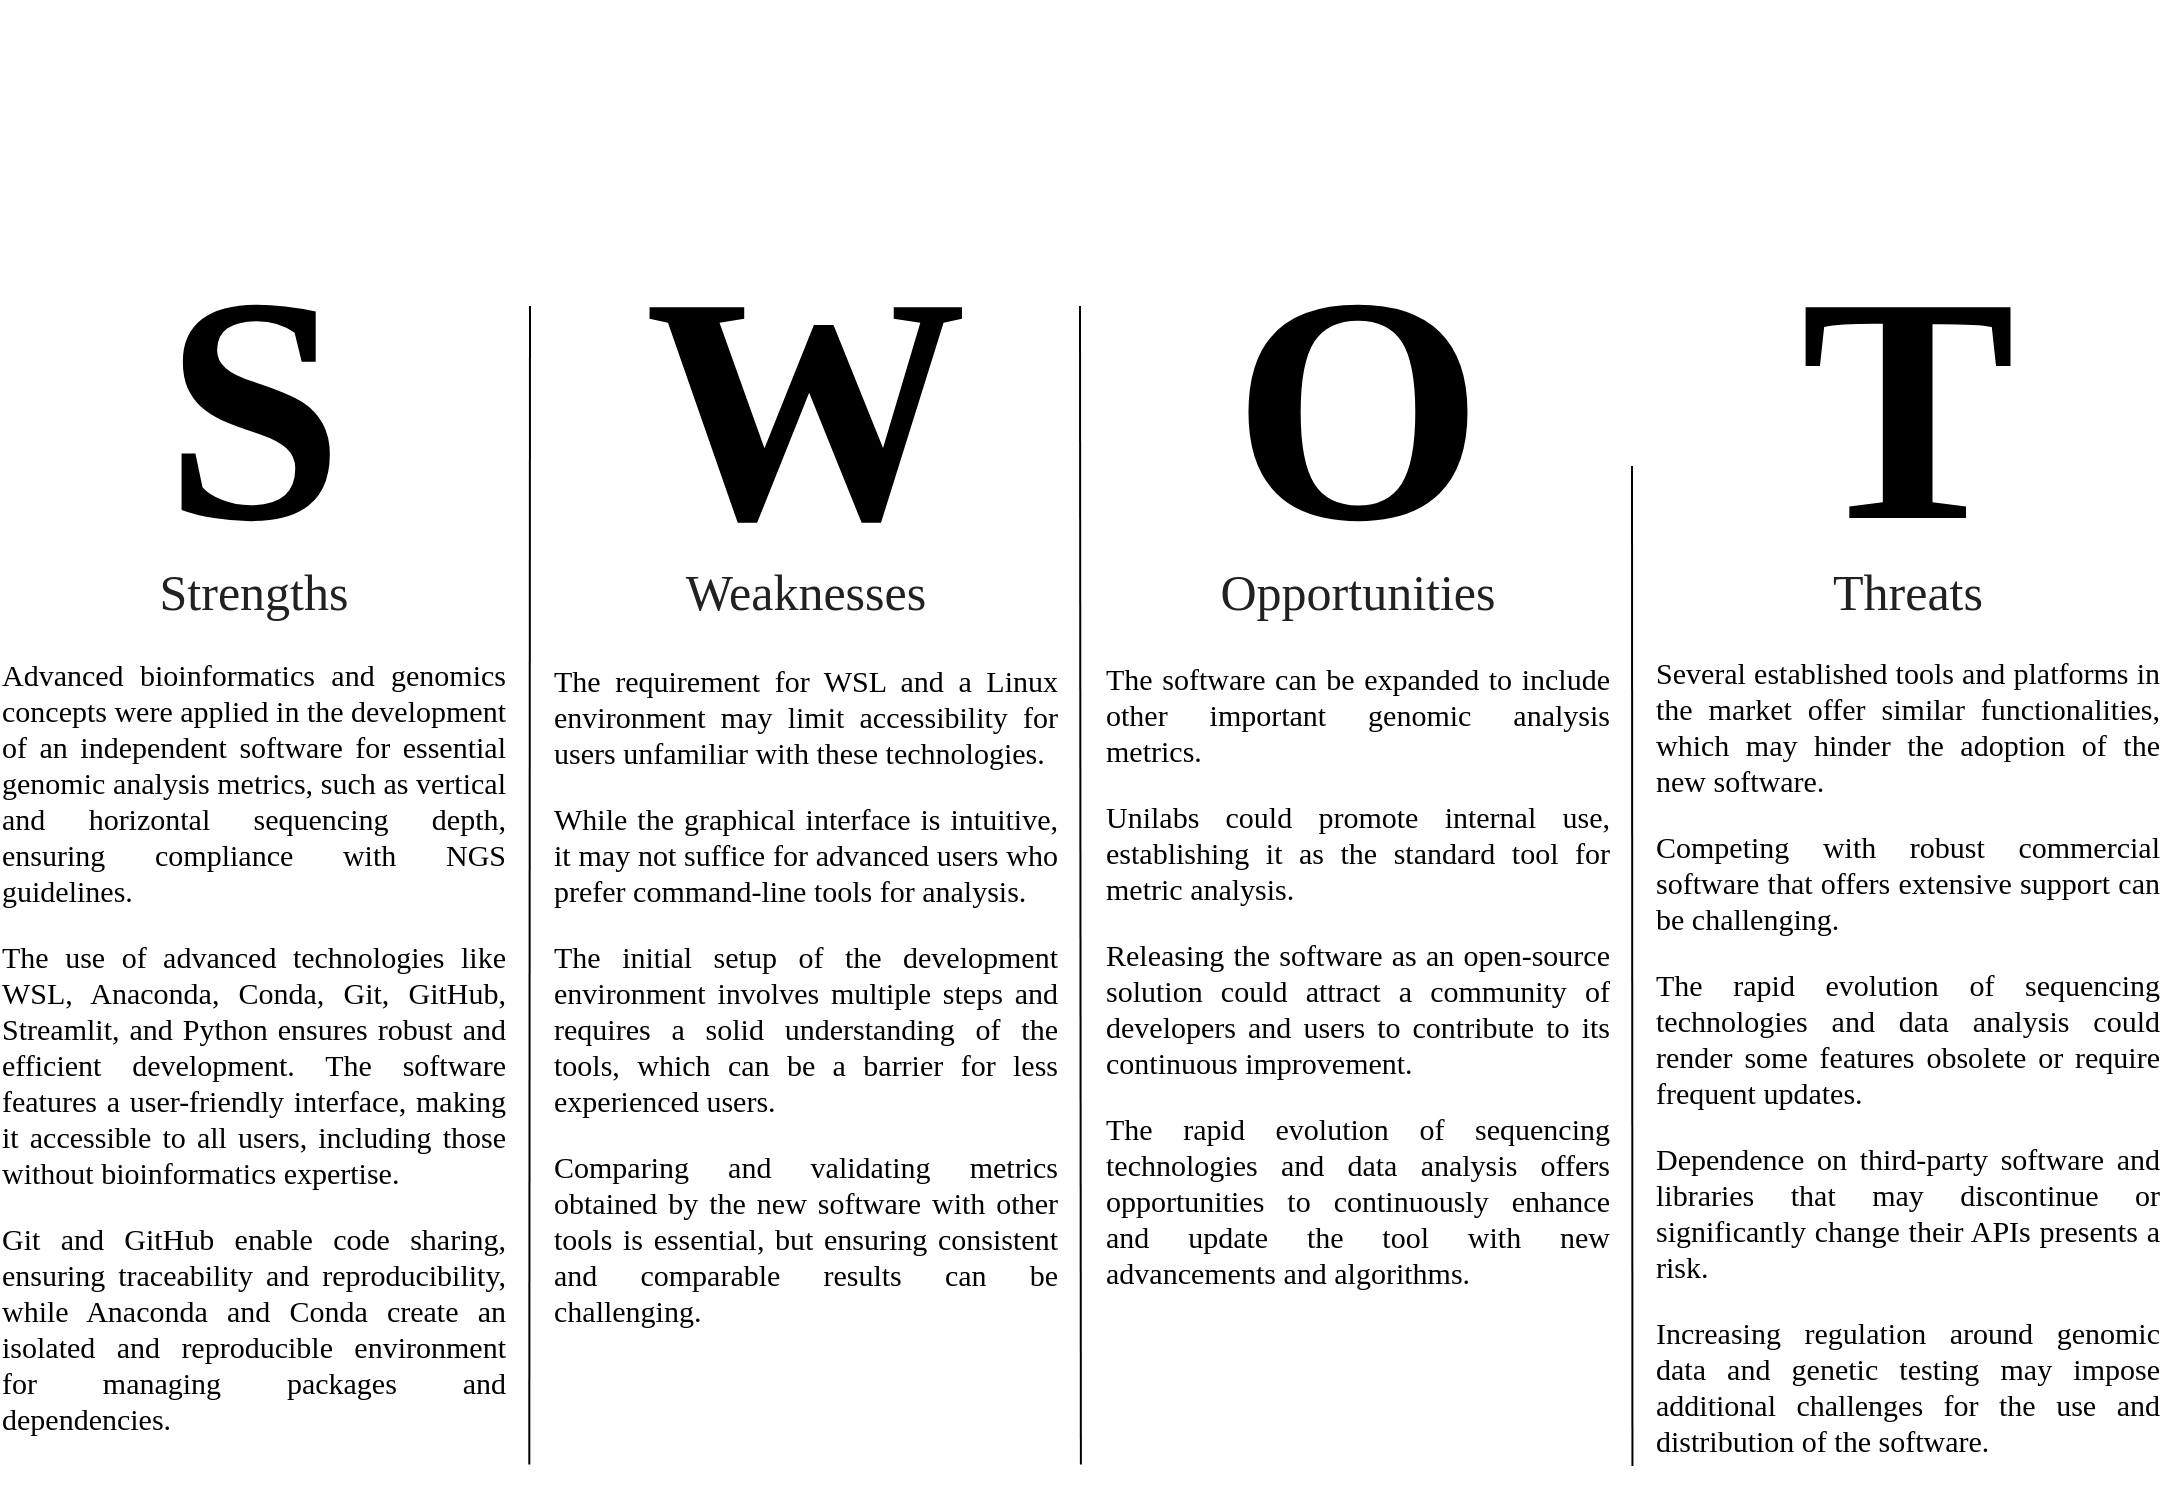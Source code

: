 <mxfile version="24.7.10">
  <diagram name="Página-1" id="E6b4N6jzIni9F3t4hAKb">
    <mxGraphModel dx="1434" dy="746" grid="1" gridSize="10" guides="1" tooltips="1" connect="1" arrows="1" fold="1" page="1" pageScale="1" pageWidth="827" pageHeight="1169" math="0" shadow="0">
      <root>
        <mxCell id="0" />
        <mxCell id="1" parent="0" />
        <mxCell id="xOtQciatTyw8spUs43n7-1" value="&lt;h1 style=&quot;font-size: 161px;&quot;&gt;&lt;font style=&quot;font-size: 161px;&quot;&gt;S&lt;/font&gt;&lt;/h1&gt;" style="rounded=0;whiteSpace=wrap;html=1;hachureGap=4;fontFamily=Computer Modern;fontSize=161;strokeColor=none;container=0;" parent="1" vertex="1">
          <mxGeometry x="10" y="214" width="249.518" height="156" as="geometry" />
        </mxCell>
        <mxCell id="KC3im3dRJgJjoo-SBNaT-9" value="&lt;p style=&quot;text-align: justify; font-size: 15px;&quot;&gt;&lt;font style=&quot;font-size: 15px;&quot;&gt;&lt;span style=&quot;font-size: 15px;&quot;&gt;Advanced bioinformatics and genomics concepts were applied in the development of an independent software for essential genomic analysis metrics, such as vertical and horizontal sequencing depth, ensuring compliance with NGS guidelines.&lt;/span&gt;&lt;/font&gt;&lt;/p&gt;&lt;p style=&quot;text-align: justify; font-size: 15px;&quot;&gt;&lt;span style=&quot;font-size: 15px; background-color: initial;&quot;&gt;The use of advanced technologies like WSL, Anaconda, Conda, Git, GitHub, Streamlit, and Python ensures robust and efficient development. The software features a user-friendly interface, making it accessible to all users, including those without bioinformatics expertise.&lt;/span&gt;&lt;br style=&quot;font-size: 15px;&quot;&gt;&lt;/p&gt;&lt;p style=&quot;text-align: justify; font-size: 15px;&quot;&gt;&lt;span style=&quot;font-size: 15px; background-color: initial;&quot;&gt;Git and GitHub enable code sharing, ensuring traceability and reproducibility, while Anaconda and Conda create an isolated and reproducible environment for managing packages and dependencies.&lt;/span&gt;&lt;br style=&quot;font-size: 15px;&quot;&gt;&lt;/p&gt;" style="rounded=0;html=1;hachureGap=4;fontFamily=Computer Modern;strokeColor=none;container=0;fontSize=15;whiteSpace=wrap;horizontal=1;spacing=0;" vertex="1" parent="1">
          <mxGeometry x="10" y="410" width="249.52" height="400" as="geometry" />
        </mxCell>
        <mxCell id="KC3im3dRJgJjoo-SBNaT-17" value="&lt;h1 style=&quot;font-size: 161px;&quot;&gt;&lt;font style=&quot;font-size: 161px;&quot;&gt;W&lt;/font&gt;&lt;/h1&gt;" style="rounded=0;whiteSpace=wrap;html=1;hachureGap=4;fontFamily=Computer Modern;fontSize=161;strokeColor=none;container=0;" vertex="1" parent="1">
          <mxGeometry x="285.783" y="214" width="249.518" height="156" as="geometry" />
        </mxCell>
        <mxCell id="KC3im3dRJgJjoo-SBNaT-20" value="&lt;p style=&quot;text-align: justify; font-size: 15px;&quot;&gt;&lt;span style=&quot;font-size: 15px;&quot;&gt;&lt;font style=&quot;font-size: 15px;&quot;&gt;The requirement for WSL and a Linux environment may limit accessibility for users unfamiliar with these technologies.&lt;/font&gt;&lt;/span&gt;&lt;/p&gt;&lt;p style=&quot;text-align: justify; font-size: 15px;&quot;&gt;&lt;font style=&quot;font-size: 15px;&quot;&gt;&lt;span style=&quot;font-size: 15px; background-color: initial;&quot;&gt;While the graphical interface is intuitive, it may not suffice for advanced users who prefer command-line tools for analysis.&lt;/span&gt;&lt;br style=&quot;font-size: 15px;&quot;&gt;&lt;/font&gt;&lt;/p&gt;&lt;p style=&quot;text-align: justify; font-size: 15px;&quot;&gt;&lt;font style=&quot;font-size: 15px;&quot;&gt;&lt;span style=&quot;font-size: 15px; background-color: initial;&quot;&gt;The initial setup of the development environment involves multiple steps and requires a solid understanding of the tools, which can be a barrier for less experienced users.&lt;/span&gt;&lt;br style=&quot;font-size: 15px;&quot;&gt;&lt;/font&gt;&lt;/p&gt;&lt;p style=&quot;text-align: justify; font-size: 15px;&quot;&gt;&lt;span style=&quot;font-size: 15px; background-color: initial;&quot;&gt;&lt;font style=&quot;font-size: 15px;&quot;&gt;Comparing and validating metrics obtained by the new software with other tools is essential, but ensuring consistent and comparable results can be challenging.&lt;/font&gt;&lt;/span&gt;&lt;br style=&quot;font-size: 15px;&quot;&gt;&lt;/p&gt;" style="rounded=0;html=1;hachureGap=4;fontFamily=Computer Modern;strokeColor=none;container=0;fontSize=15;whiteSpace=wrap;horizontal=1;spacing=0;" vertex="1" parent="1">
          <mxGeometry x="285.78" y="390" width="249.52" height="390" as="geometry" />
        </mxCell>
        <mxCell id="KC3im3dRJgJjoo-SBNaT-22" value="&lt;h1 style=&quot;font-size: 161px;&quot;&gt;&lt;font style=&quot;font-size: 161px;&quot;&gt;O&lt;/font&gt;&lt;/h1&gt;" style="rounded=0;whiteSpace=wrap;html=1;hachureGap=4;fontFamily=Computer Modern;fontSize=161;strokeColor=none;container=0;" vertex="1" parent="1">
          <mxGeometry x="561.566" y="214" width="249.518" height="156" as="geometry" />
        </mxCell>
        <mxCell id="KC3im3dRJgJjoo-SBNaT-23" value="" style="endArrow=none;html=1;rounded=0;hachureGap=4;fontFamily=Computer Modern;" edge="1" parent="1">
          <mxGeometry width="50" height="50" relative="1" as="geometry">
            <mxPoint x="824.217" y="820" as="sourcePoint" />
            <mxPoint x="824" y="320" as="targetPoint" />
          </mxGeometry>
        </mxCell>
        <mxCell id="KC3im3dRJgJjoo-SBNaT-25" value="&lt;p style=&quot;text-align: justify; font-size: 15px;&quot;&gt;&lt;span style=&quot;font-size: 15px;&quot;&gt;&lt;font style=&quot;font-size: 15px;&quot;&gt;The software can be expanded to include other important genomic analysis metrics.&lt;/font&gt;&lt;/span&gt;&lt;/p&gt;&lt;p style=&quot;text-align: justify; font-size: 15px;&quot;&gt;&lt;font style=&quot;font-size: 15px;&quot;&gt;&lt;span style=&quot;font-size: 15px; background-color: initial;&quot;&gt;Unilabs could promote internal use, establishing it as the standard tool for metric analysis.&lt;/span&gt;&lt;br style=&quot;font-size: 15px;&quot;&gt;&lt;/font&gt;&lt;/p&gt;&lt;p style=&quot;text-align: justify; font-size: 15px;&quot;&gt;&lt;font style=&quot;font-size: 15px;&quot;&gt;&lt;span style=&quot;font-size: 15px; background-color: initial;&quot;&gt;Releasing the software as an open-source solution could attract a community of developers and users to contribute to its continuous improvement.&lt;/span&gt;&lt;br style=&quot;font-size: 15px;&quot;&gt;&lt;/font&gt;&lt;/p&gt;&lt;p style=&quot;text-align: justify; font-size: 15px;&quot;&gt;&lt;span style=&quot;font-size: 15px; background-color: initial;&quot;&gt;&lt;font style=&quot;font-size: 15px;&quot;&gt;The rapid evolution of sequencing technologies and data analysis offers opportunities to continuously enhance and update the tool with new advancements and algorithms.&lt;/font&gt;&lt;/span&gt;&lt;br style=&quot;font-size: 15px;&quot;&gt;&lt;/p&gt;" style="rounded=0;html=1;hachureGap=4;fontFamily=Computer Modern;strokeColor=none;container=0;fontSize=15;whiteSpace=wrap;horizontal=1;spacing=0;" vertex="1" parent="1">
          <mxGeometry x="561.57" y="390" width="249.52" height="370" as="geometry" />
        </mxCell>
        <mxCell id="KC3im3dRJgJjoo-SBNaT-27" value="&lt;h1 style=&quot;font-size: 161px;&quot;&gt;&lt;font style=&quot;font-size: 161px;&quot;&gt;T&lt;/font&gt;&lt;/h1&gt;" style="rounded=0;whiteSpace=wrap;html=1;hachureGap=4;fontFamily=Computer Modern;fontSize=161;strokeColor=none;container=0;" vertex="1" parent="1">
          <mxGeometry x="837.349" y="214" width="249.518" height="156" as="geometry" />
        </mxCell>
        <mxCell id="KC3im3dRJgJjoo-SBNaT-30" value="&lt;p style=&quot;text-align: justify; font-size: 15px;&quot;&gt;&lt;span style=&quot;font-size: 15px;&quot;&gt;&lt;font style=&quot;font-size: 15px;&quot;&gt;Several established tools and platforms in the market offer similar functionalities, which may hinder the adoption of the new software.&lt;/font&gt;&lt;/span&gt;&lt;/p&gt;&lt;p style=&quot;text-align: justify; font-size: 15px;&quot;&gt;&lt;font style=&quot;font-size: 15px;&quot;&gt;&lt;span style=&quot;font-size: 15px; background-color: initial;&quot;&gt;Competing with robust commercial software that offers extensive support can be challenging.&lt;/span&gt;&lt;br style=&quot;font-size: 15px;&quot;&gt;&lt;/font&gt;&lt;/p&gt;&lt;p style=&quot;text-align: justify; font-size: 15px;&quot;&gt;&lt;font style=&quot;font-size: 15px;&quot;&gt;&lt;span style=&quot;font-size: 15px; background-color: initial;&quot;&gt;The rapid evolution of sequencing technologies and data analysis could render some features obsolete or require frequent updates.&lt;/span&gt;&lt;br style=&quot;font-size: 15px;&quot;&gt;&lt;/font&gt;&lt;/p&gt;&lt;p style=&quot;text-align: justify; font-size: 15px;&quot;&gt;&lt;font style=&quot;font-size: 15px;&quot;&gt;&lt;span style=&quot;font-size: 15px; background-color: initial;&quot;&gt;Dependence on third-party software and libraries that may discontinue or significantly change their APIs presents a risk.&lt;/span&gt;&lt;br style=&quot;font-size: 15px;&quot;&gt;&lt;/font&gt;&lt;/p&gt;&lt;p style=&quot;text-align: justify; font-size: 15px;&quot;&gt;&lt;span style=&quot;font-size: 15px; background-color: initial;&quot;&gt;&lt;font style=&quot;font-size: 15px;&quot;&gt;Increasing regulation around genomic data and genetic testing may impose additional challenges for the use and distribution of the software.&lt;/font&gt;&lt;/span&gt;&lt;br style=&quot;font-size: 15px;&quot;&gt;&lt;/p&gt;" style="rounded=0;html=1;hachureGap=4;fontFamily=Computer Modern;strokeColor=none;container=0;fontSize=15;whiteSpace=wrap;horizontal=1;spacing=0;" vertex="1" parent="1">
          <mxGeometry x="837.35" y="390" width="249.52" height="450" as="geometry" />
        </mxCell>
        <mxCell id="KC3im3dRJgJjoo-SBNaT-42" value="" style="endArrow=none;html=1;rounded=0;hachureGap=4;fontFamily=Computer Modern;" edge="1" parent="1">
          <mxGeometry width="50" height="50" relative="1" as="geometry">
            <mxPoint x="548.434" y="819.2" as="sourcePoint" />
            <mxPoint x="548" y="240" as="targetPoint" />
          </mxGeometry>
        </mxCell>
        <mxCell id="KC3im3dRJgJjoo-SBNaT-43" value="" style="endArrow=none;html=1;rounded=0;hachureGap=4;fontFamily=Computer Modern;" edge="1" parent="1">
          <mxGeometry width="50" height="50" relative="1" as="geometry">
            <mxPoint x="272.651" y="819.2" as="sourcePoint" />
            <mxPoint x="273" y="240" as="targetPoint" />
          </mxGeometry>
        </mxCell>
        <mxCell id="KC3im3dRJgJjoo-SBNaT-5" value="&lt;span style=&quot;color: rgb(33, 33, 33); text-align: start; background-color: rgb(255, 255, 255); font-size: 25px;&quot;&gt;&lt;font style=&quot;font-size: 25px;&quot;&gt;Strengths&lt;/font&gt;&lt;/span&gt;" style="rounded=0;whiteSpace=wrap;html=1;hachureGap=4;fontFamily=Computer Modern;fontSize=25;strokeColor=none;container=0;" vertex="1" parent="1">
          <mxGeometry x="10" y="352" width="249.518" height="62.4" as="geometry" />
        </mxCell>
        <mxCell id="KC3im3dRJgJjoo-SBNaT-19" value="&lt;span style=&quot;color: rgb(33, 33, 33); text-align: start; background-color: rgb(255, 255, 255); font-size: 25px;&quot;&gt;&lt;font style=&quot;font-size: 25px;&quot;&gt;Weaknesses&lt;/font&gt;&lt;/span&gt;" style="rounded=0;whiteSpace=wrap;html=1;hachureGap=4;fontFamily=Computer Modern;fontSize=25;strokeColor=none;container=0;" vertex="1" parent="1">
          <mxGeometry x="285.783" y="352" width="249.518" height="62.4" as="geometry" />
        </mxCell>
        <mxCell id="KC3im3dRJgJjoo-SBNaT-24" value="&lt;span style=&quot;color: rgb(33, 33, 33); text-align: start; background-color: rgb(255, 255, 255); font-size: 25px;&quot;&gt;&lt;font style=&quot;font-size: 25px;&quot;&gt;Opportunities&lt;/font&gt;&lt;/span&gt;" style="rounded=0;whiteSpace=wrap;html=1;hachureGap=4;fontFamily=Computer Modern;fontSize=25;strokeColor=none;container=0;" vertex="1" parent="1">
          <mxGeometry x="561.566" y="352" width="249.518" height="62.4" as="geometry" />
        </mxCell>
        <mxCell id="KC3im3dRJgJjoo-SBNaT-29" value="&lt;span style=&quot;color: rgb(33, 33, 33); text-align: start; background-color: rgb(255, 255, 255); font-size: 25px;&quot;&gt;&lt;font style=&quot;font-size: 25px;&quot;&gt;Threats&lt;/font&gt;&lt;/span&gt;" style="rounded=0;whiteSpace=wrap;html=1;hachureGap=4;fontFamily=Computer Modern;fontSize=25;strokeColor=none;container=0;" vertex="1" parent="1">
          <mxGeometry x="837.349" y="352" width="249.518" height="62.4" as="geometry" />
        </mxCell>
      </root>
    </mxGraphModel>
  </diagram>
</mxfile>
